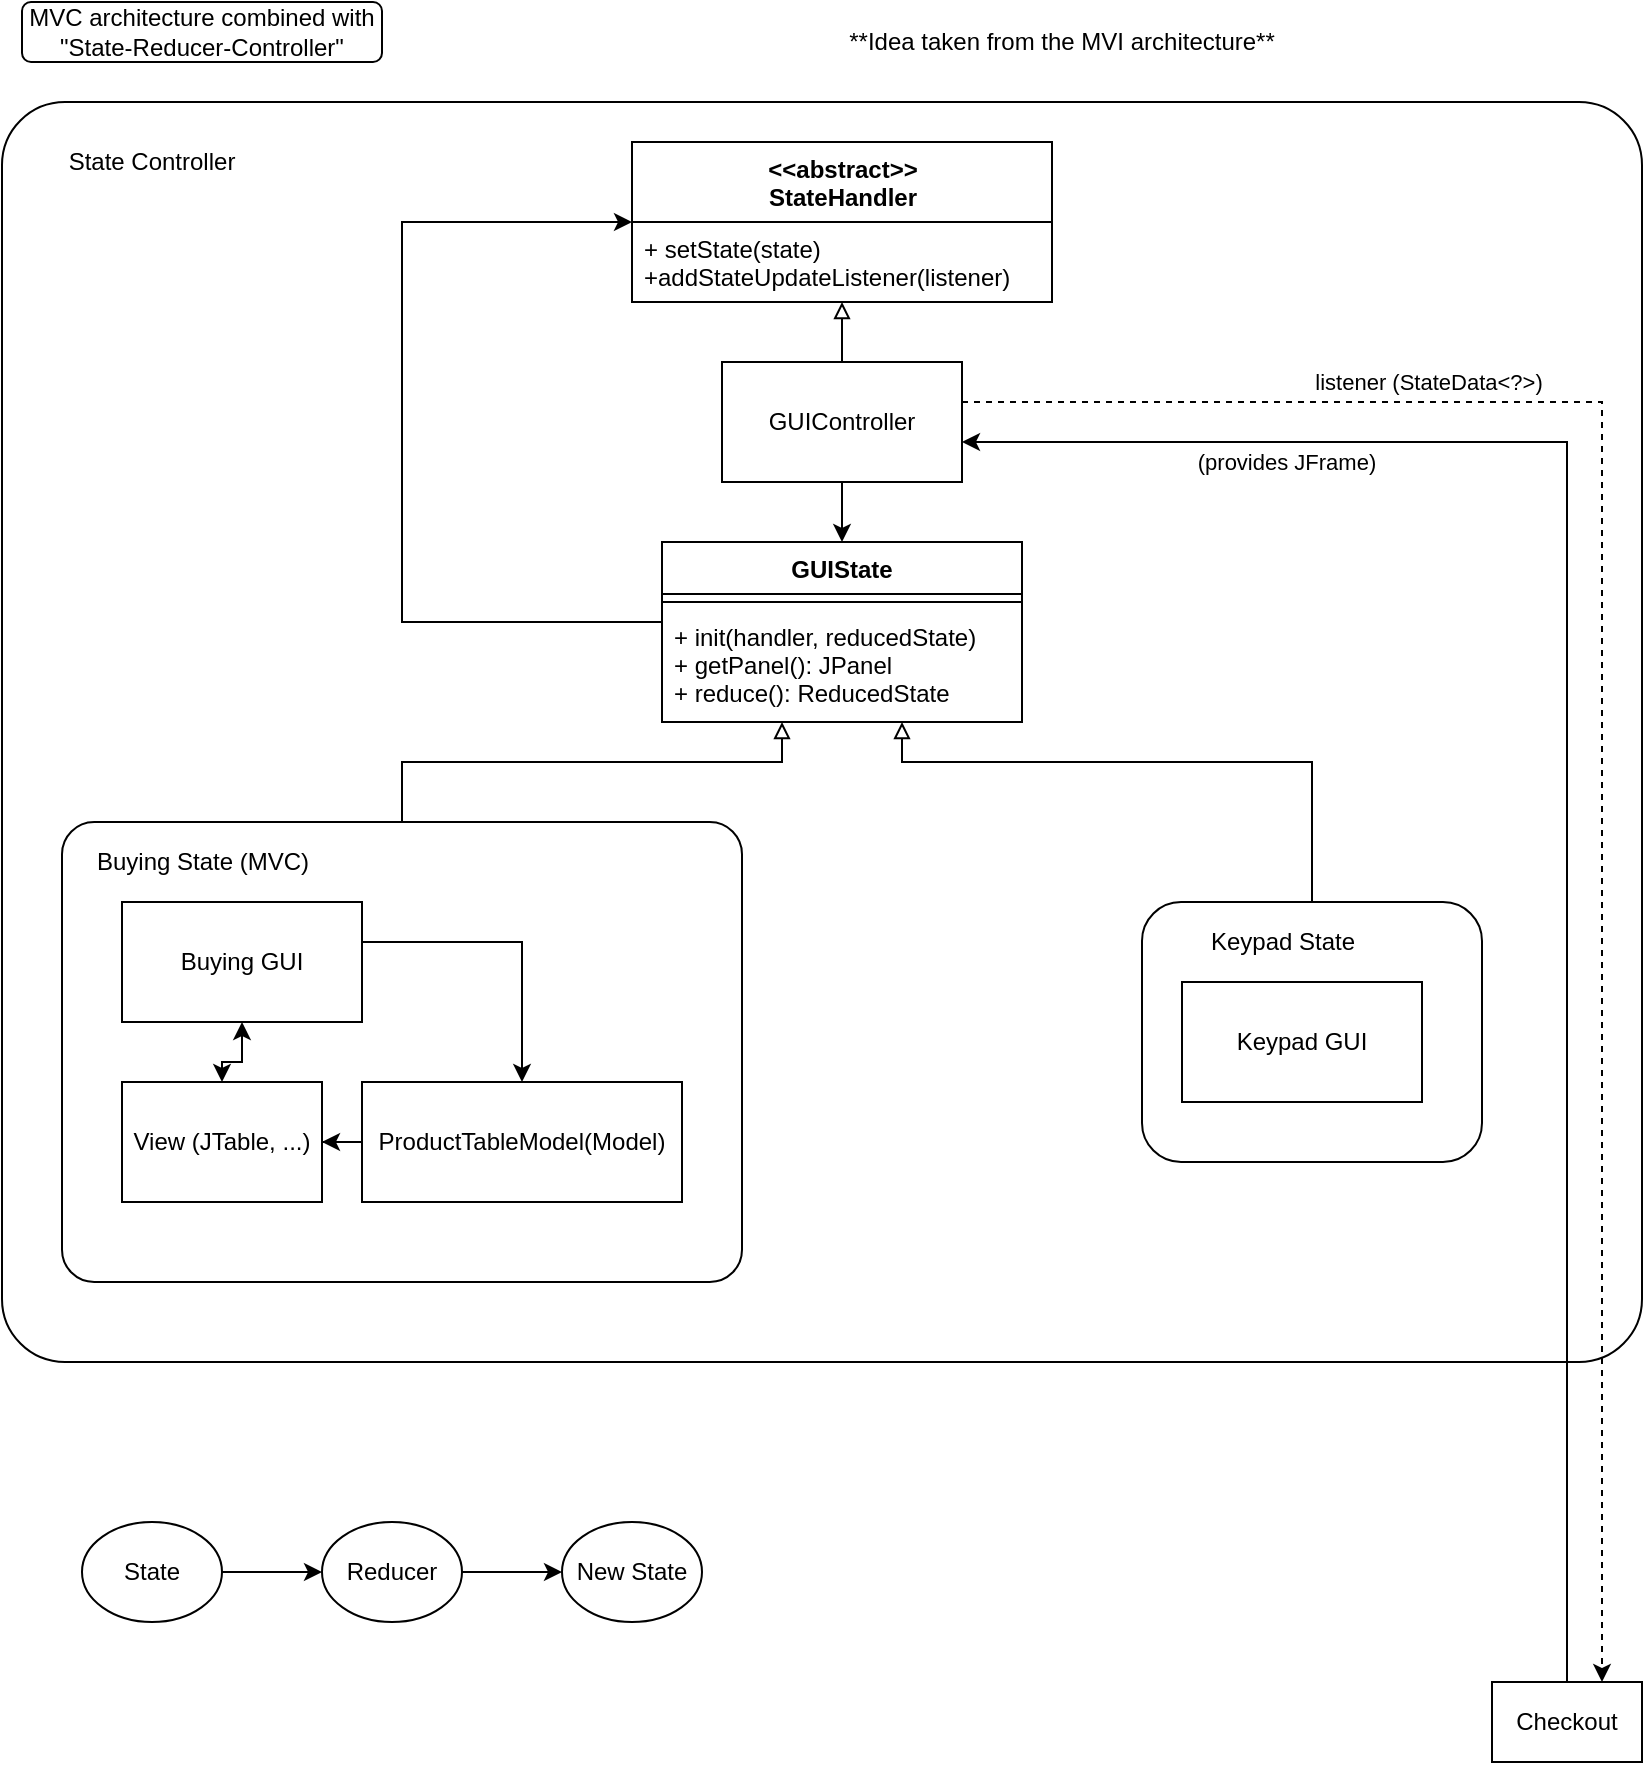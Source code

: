 <mxfile version="14.5.1" type="device"><diagram id="lyQ0OTnRbteuupZ2N35D" name="Page-1"><mxGraphModel dx="1918" dy="993" grid="1" gridSize="10" guides="1" tooltips="1" connect="1" arrows="1" fold="1" page="1" pageScale="1" pageWidth="850" pageHeight="1100" math="0" shadow="0"><root><mxCell id="0"/><mxCell id="1" parent="0"/><mxCell id="-wp7AufA40U4oIHBYFe5-9" value="" style="rounded=1;whiteSpace=wrap;html=1;align=left;movable=0;resizable=0;rotatable=0;deletable=0;editable=0;connectable=0;arcSize=5;" vertex="1" parent="1"><mxGeometry x="10" y="60" width="820" height="630" as="geometry"/></mxCell><mxCell id="-wp7AufA40U4oIHBYFe5-28" style="edgeStyle=orthogonalEdgeStyle;rounded=0;orthogonalLoop=1;jettySize=auto;html=1;endArrow=block;endFill=0;" edge="1" parent="1" source="tJtBUQF1jcZDORnTDErj-6" target="-wp7AufA40U4oIHBYFe5-26"><mxGeometry relative="1" as="geometry"><Array as="points"><mxPoint x="210" y="390"/><mxPoint x="400" y="390"/></Array></mxGeometry></mxCell><mxCell id="tJtBUQF1jcZDORnTDErj-6" value="" style="rounded=1;whiteSpace=wrap;html=1;align=left;movable=1;resizable=1;rotatable=1;deletable=1;editable=1;connectable=1;arcSize=7;" parent="1" vertex="1"><mxGeometry x="40" y="420" width="340" height="230" as="geometry"/></mxCell><mxCell id="vfzTCkgWHsWBAiLuzEg0-4" style="edgeStyle=orthogonalEdgeStyle;rounded=0;orthogonalLoop=1;jettySize=auto;html=1;startArrow=classic;startFill=1;" parent="1" source="vfzTCkgWHsWBAiLuzEg0-1" target="vfzTCkgWHsWBAiLuzEg0-2" edge="1"><mxGeometry relative="1" as="geometry"/></mxCell><mxCell id="vfzTCkgWHsWBAiLuzEg0-7" style="edgeStyle=orthogonalEdgeStyle;rounded=0;orthogonalLoop=1;jettySize=auto;html=1;" parent="1" source="vfzTCkgWHsWBAiLuzEg0-1" target="vfzTCkgWHsWBAiLuzEg0-3" edge="1"><mxGeometry relative="1" as="geometry"><Array as="points"><mxPoint x="270" y="480"/></Array></mxGeometry></mxCell><mxCell id="vfzTCkgWHsWBAiLuzEg0-1" value="Buying GUI" style="rounded=0;whiteSpace=wrap;html=1;" parent="1" vertex="1"><mxGeometry x="70" y="460" width="120" height="60" as="geometry"/></mxCell><mxCell id="vfzTCkgWHsWBAiLuzEg0-2" value="View (JTable, ...)" style="rounded=0;whiteSpace=wrap;html=1;" parent="1" vertex="1"><mxGeometry x="70" y="550" width="100" height="60" as="geometry"/></mxCell><mxCell id="vfzTCkgWHsWBAiLuzEg0-5" style="edgeStyle=orthogonalEdgeStyle;rounded=0;orthogonalLoop=1;jettySize=auto;html=1;" parent="1" source="vfzTCkgWHsWBAiLuzEg0-3" target="vfzTCkgWHsWBAiLuzEg0-2" edge="1"><mxGeometry relative="1" as="geometry"/></mxCell><mxCell id="vfzTCkgWHsWBAiLuzEg0-3" value="ProductTableModel(Model)" style="rounded=0;whiteSpace=wrap;html=1;" parent="1" vertex="1"><mxGeometry x="190" y="550" width="160" height="60" as="geometry"/></mxCell><mxCell id="tJtBUQF1jcZDORnTDErj-28" style="edgeStyle=orthogonalEdgeStyle;rounded=0;orthogonalLoop=1;jettySize=auto;html=1;startArrow=none;startFill=0;endArrow=block;endFill=0;" parent="1" source="tJtBUQF1jcZDORnTDErj-5" target="tJtBUQF1jcZDORnTDErj-27" edge="1"><mxGeometry relative="1" as="geometry"/></mxCell><mxCell id="-wp7AufA40U4oIHBYFe5-5" style="edgeStyle=orthogonalEdgeStyle;rounded=0;orthogonalLoop=1;jettySize=auto;html=1;endArrow=classic;endFill=1;" edge="1" parent="1" source="tJtBUQF1jcZDORnTDErj-5" target="-wp7AufA40U4oIHBYFe5-23"><mxGeometry relative="1" as="geometry"><mxPoint x="430" y="300" as="targetPoint"/></mxGeometry></mxCell><mxCell id="-wp7AufA40U4oIHBYFe5-12" style="edgeStyle=orthogonalEdgeStyle;rounded=0;orthogonalLoop=1;jettySize=auto;html=1;endArrow=classic;endFill=1;dashed=1;" edge="1" parent="1" source="tJtBUQF1jcZDORnTDErj-5" target="-wp7AufA40U4oIHBYFe5-8"><mxGeometry relative="1" as="geometry"><Array as="points"><mxPoint x="810" y="210"/></Array></mxGeometry></mxCell><mxCell id="-wp7AufA40U4oIHBYFe5-13" value="listener (StateData&amp;lt;?&amp;gt;)" style="edgeLabel;html=1;align=center;verticalAlign=middle;resizable=0;points=[];" vertex="1" connectable="0" parent="-wp7AufA40U4oIHBYFe5-12"><mxGeometry x="-0.514" y="2" relative="1" as="geometry"><mxPoint x="-1" y="-8" as="offset"/></mxGeometry></mxCell><mxCell id="tJtBUQF1jcZDORnTDErj-5" value="GUIController" style="rounded=0;whiteSpace=wrap;html=1;" parent="1" vertex="1"><mxGeometry x="370" y="190" width="120" height="60" as="geometry"/></mxCell><mxCell id="tJtBUQF1jcZDORnTDErj-7" value="Buying State (MVC)" style="text;html=1;align=center;verticalAlign=middle;resizable=0;points=[];autosize=1;" parent="1" vertex="1"><mxGeometry x="50" y="430" width="120" height="20" as="geometry"/></mxCell><mxCell id="-wp7AufA40U4oIHBYFe5-29" style="edgeStyle=orthogonalEdgeStyle;rounded=0;orthogonalLoop=1;jettySize=auto;html=1;endArrow=block;endFill=0;" edge="1" parent="1" source="tJtBUQF1jcZDORnTDErj-16" target="-wp7AufA40U4oIHBYFe5-26"><mxGeometry relative="1" as="geometry"><Array as="points"><mxPoint x="665" y="390"/><mxPoint x="460" y="390"/></Array></mxGeometry></mxCell><mxCell id="tJtBUQF1jcZDORnTDErj-16" value="" style="rounded=1;whiteSpace=wrap;html=1;align=left;movable=1;resizable=1;rotatable=1;deletable=1;editable=1;connectable=1;" parent="1" vertex="1"><mxGeometry x="580" y="460" width="170" height="130" as="geometry"/></mxCell><mxCell id="tJtBUQF1jcZDORnTDErj-19" value="Keypad GUI" style="rounded=0;whiteSpace=wrap;html=1;" parent="1" vertex="1"><mxGeometry x="600" y="500" width="120" height="60" as="geometry"/></mxCell><mxCell id="tJtBUQF1jcZDORnTDErj-23" value="Keypad State" style="text;html=1;align=center;verticalAlign=middle;resizable=0;points=[];autosize=1;" parent="1" vertex="1"><mxGeometry x="605" y="470" width="90" height="20" as="geometry"/></mxCell><mxCell id="tJtBUQF1jcZDORnTDErj-27" value="&amp;lt;&amp;lt;abstract&amp;gt;&amp;gt;&lt;br&gt;StateHandler" style="swimlane;fontStyle=1;align=center;verticalAlign=top;childLayout=stackLayout;horizontal=1;startSize=40;horizontalStack=0;resizeParent=1;resizeParentMax=0;resizeLast=0;collapsible=1;marginBottom=0;fontFamily=Helvetica;fontSize=12;fontColor=#000000;strokeColor=#000000;fillColor=#ffffff;html=1;" parent="1" vertex="1"><mxGeometry x="325" y="80" width="210" height="80" as="geometry"/></mxCell><mxCell id="tJtBUQF1jcZDORnTDErj-41" value="+ setState(state)&#10;+addStateUpdateListener(listener)" style="text;strokeColor=none;fillColor=none;align=left;verticalAlign=top;spacingLeft=4;spacingRight=4;overflow=hidden;rotatable=0;points=[[0,0.5],[1,0.5]];portConstraint=eastwest;rounded=1;" parent="tJtBUQF1jcZDORnTDErj-27" vertex="1"><mxGeometry y="40" width="210" height="40" as="geometry"/></mxCell><mxCell id="c16ePMAEMsq8e3hJ61oK-3" value="MVC architecture combined with &quot;State-Reducer-Controller&quot;" style="rounded=1;whiteSpace=wrap;html=1;" parent="1" vertex="1"><mxGeometry x="20" y="10" width="180" height="30" as="geometry"/></mxCell><mxCell id="-wp7AufA40U4oIHBYFe5-11" style="edgeStyle=orthogonalEdgeStyle;rounded=0;orthogonalLoop=1;jettySize=auto;html=1;endArrow=classic;endFill=1;" edge="1" parent="1" source="-wp7AufA40U4oIHBYFe5-8" target="tJtBUQF1jcZDORnTDErj-5"><mxGeometry relative="1" as="geometry"><Array as="points"><mxPoint x="793" y="230"/></Array></mxGeometry></mxCell><mxCell id="-wp7AufA40U4oIHBYFe5-30" value="(provides JFrame)" style="edgeLabel;html=1;align=center;verticalAlign=middle;resizable=0;points=[];" vertex="1" connectable="0" parent="-wp7AufA40U4oIHBYFe5-11"><mxGeometry x="0.717" y="1" relative="1" as="geometry"><mxPoint x="31.5" y="9" as="offset"/></mxGeometry></mxCell><mxCell id="-wp7AufA40U4oIHBYFe5-8" value="Checkout" style="rounded=0;whiteSpace=wrap;html=1;" vertex="1" parent="1"><mxGeometry x="755" y="850" width="75" height="40" as="geometry"/></mxCell><mxCell id="-wp7AufA40U4oIHBYFe5-27" style="edgeStyle=orthogonalEdgeStyle;rounded=0;orthogonalLoop=1;jettySize=auto;html=1;endArrow=classic;endFill=1;" edge="1" parent="1" source="-wp7AufA40U4oIHBYFe5-23" target="tJtBUQF1jcZDORnTDErj-27"><mxGeometry relative="1" as="geometry"><Array as="points"><mxPoint x="210" y="320"/><mxPoint x="210" y="120"/></Array></mxGeometry></mxCell><mxCell id="-wp7AufA40U4oIHBYFe5-23" value="GUIState" style="swimlane;fontStyle=1;align=center;verticalAlign=top;childLayout=stackLayout;horizontal=1;startSize=26;horizontalStack=0;resizeParent=1;resizeParentMax=0;resizeLast=0;collapsible=1;marginBottom=0;" vertex="1" parent="1"><mxGeometry x="340" y="280" width="180" height="90" as="geometry"/></mxCell><mxCell id="-wp7AufA40U4oIHBYFe5-25" value="" style="line;strokeWidth=1;fillColor=none;align=left;verticalAlign=middle;spacingTop=-1;spacingLeft=3;spacingRight=3;rotatable=0;labelPosition=right;points=[];portConstraint=eastwest;" vertex="1" parent="-wp7AufA40U4oIHBYFe5-23"><mxGeometry y="26" width="180" height="8" as="geometry"/></mxCell><mxCell id="-wp7AufA40U4oIHBYFe5-26" value="+ init(handler, reducedState)&#10;+ getPanel(): JPanel&#10;+ reduce(): ReducedState" style="text;strokeColor=none;fillColor=none;align=left;verticalAlign=top;spacingLeft=4;spacingRight=4;overflow=hidden;rotatable=0;points=[[0,0.5],[1,0.5]];portConstraint=eastwest;" vertex="1" parent="-wp7AufA40U4oIHBYFe5-23"><mxGeometry y="34" width="180" height="56" as="geometry"/></mxCell><mxCell id="-wp7AufA40U4oIHBYFe5-33" style="edgeStyle=orthogonalEdgeStyle;rounded=0;orthogonalLoop=1;jettySize=auto;html=1;endArrow=classic;endFill=1;" edge="1" parent="1" source="-wp7AufA40U4oIHBYFe5-31" target="-wp7AufA40U4oIHBYFe5-32"><mxGeometry relative="1" as="geometry"/></mxCell><mxCell id="-wp7AufA40U4oIHBYFe5-31" value="State" style="ellipse;whiteSpace=wrap;html=1;" vertex="1" parent="1"><mxGeometry x="50" y="770" width="70" height="50" as="geometry"/></mxCell><mxCell id="-wp7AufA40U4oIHBYFe5-35" style="edgeStyle=orthogonalEdgeStyle;rounded=0;orthogonalLoop=1;jettySize=auto;html=1;endArrow=classic;endFill=1;" edge="1" parent="1" source="-wp7AufA40U4oIHBYFe5-32" target="-wp7AufA40U4oIHBYFe5-34"><mxGeometry relative="1" as="geometry"/></mxCell><mxCell id="-wp7AufA40U4oIHBYFe5-32" value="Reducer" style="ellipse;whiteSpace=wrap;html=1;" vertex="1" parent="1"><mxGeometry x="170" y="770" width="70" height="50" as="geometry"/></mxCell><mxCell id="-wp7AufA40U4oIHBYFe5-34" value="New State" style="ellipse;whiteSpace=wrap;html=1;" vertex="1" parent="1"><mxGeometry x="290" y="770" width="70" height="50" as="geometry"/></mxCell><mxCell id="-wp7AufA40U4oIHBYFe5-37" value="**Idea taken from the MVI architecture**" style="text;html=1;strokeColor=none;fillColor=none;align=center;verticalAlign=middle;whiteSpace=wrap;rounded=0;" vertex="1" parent="1"><mxGeometry x="420" y="20" width="240" height="20" as="geometry"/></mxCell><mxCell id="-wp7AufA40U4oIHBYFe5-38" value="State Controller" style="text;html=1;strokeColor=none;fillColor=none;align=center;verticalAlign=middle;whiteSpace=wrap;rounded=0;" vertex="1" parent="1"><mxGeometry x="40" y="80" width="90" height="20" as="geometry"/></mxCell></root></mxGraphModel></diagram></mxfile>